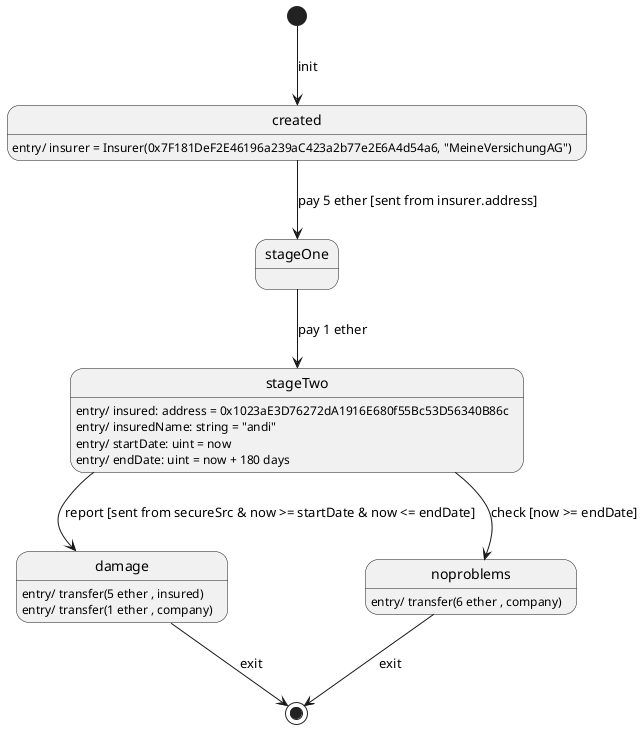 @startuml TripInsuranceContract
skinparam Monochrome true
skinparam Shadowing false

[*] --> created: init
created: entry/ insurer = Insurer(0x7F181DeF2E46196a239aC423a2b77e2E6A4d54a6, "MeineVersichungAG")
stageTwo: entry/ insured: address = 0x1023aE3D76272dA1916E680f55Bc53D56340B86c
stageTwo: entry/ insuredName: string = "andi"
created --> stageOne: pay 5 ether [sent from insurer.address]
stageOne --> stageTwo: pay 1 ether
stageTwo: entry/ startDate: uint = now
stageTwo: entry/ endDate: uint = now + 180 days
stageTwo --> damage: report [sent from secureSrc & now >= startDate & now <= endDate]
damage: entry/ transfer(5 ether , insured)
damage: entry/ transfer(1 ether , company)
stageTwo --> noproblems: check [now >= endDate]
noproblems: entry/ transfer(6 ether , company)
damage --> [*]: exit
noproblems --> [*]: exit
@enduml